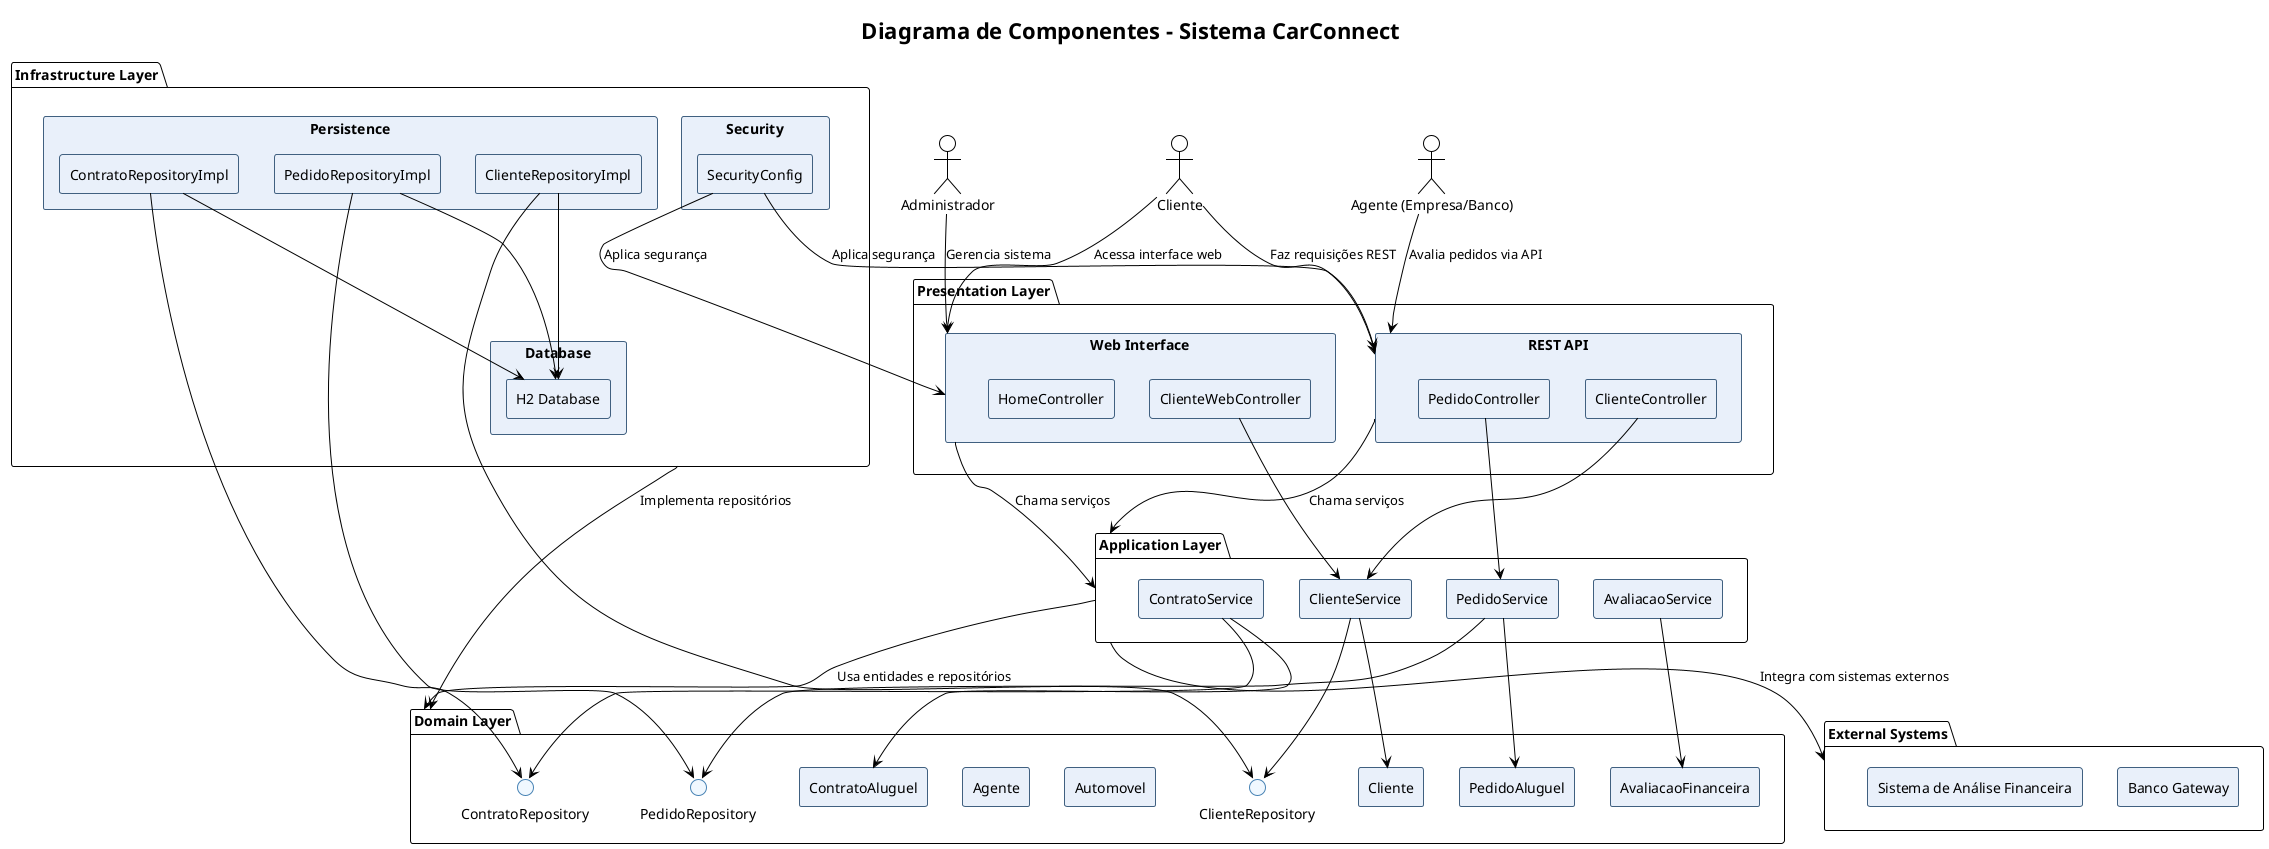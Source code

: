 @startuml
!theme plain
skinparam componentStyle rectangle
skinparam shadowing false
skinparam backgroundColor #FFFFFF
skinparam component {
    BackgroundColor #E9F0FA
    BorderColor #406080
    FontColor #000000
}
skinparam interface {
    BackgroundColor #F0F8FF
    BorderColor #4682B4
    FontColor #000000
}

title Diagrama de Componentes - Sistema CarConnect

actor "Cliente" as Cliente
actor "Agente (Empresa/Banco)" as Agente
actor "Administrador" as Admin

package "Presentation Layer" as presentation {
    component "Web Interface" as web_ui {
        component "ClienteWebController" as cliente_web_ctrl
        component "HomeController" as home_ctrl
    }
    
    component "REST API" as rest_api {
        component "ClienteController" as cliente_api_ctrl
        component "PedidoController" as pedido_api_ctrl
    }
}

package "Application Layer" as application {
    component "ClienteService" as cliente_service
    component "PedidoService" as pedido_service
    component "ContratoService" as contrato_service
    component "AvaliacaoService" as avaliacao_service
}

package "Domain Layer" as domain {
    component "Cliente" as cliente_entity
    component "PedidoAluguel" as pedido_entity
    component "ContratoAluguel" as contrato_entity
    component "AvaliacaoFinanceira" as avaliacao_entity
    component "Automovel" as automovel_entity
    component "Agente" as agente_entity
    
    interface "ClienteRepository" as cliente_repo_interface
    interface "PedidoRepository" as pedido_repo_interface
    interface "ContratoRepository" as contrato_repo_interface
}

package "Infrastructure Layer" as infrastructure {
    component "Database" as database {
        component "H2 Database" as h2_db
    }
    
    component "Security" as security {
        component "SecurityConfig" as security_config
    }
    
    component "Persistence" as persistence {
        component "ClienteRepositoryImpl" as cliente_repo_impl
        component "PedidoRepositoryImpl" as pedido_repo_impl
        component "ContratoRepositoryImpl" as contrato_repo_impl
    }
}

package "External Systems" as external {
    component "Banco Gateway" as banco_gateway
    component "Sistema de Análise Financeira" as analise_financeira
}

Cliente --> web_ui : "Acessa interface web"
Cliente --> rest_api : "Faz requisições REST"
Agente --> rest_api : "Avalia pedidos via API"
Admin --> web_ui : "Gerencia sistema"

web_ui --> application : "Chama serviços"
rest_api --> application : "Chama serviços"

application --> domain : "Usa entidades e repositórios"

infrastructure --> domain : "Implementa repositórios"

application --> external : "Integra com sistemas externos"

cliente_web_ctrl --> cliente_service
cliente_api_ctrl --> cliente_service
pedido_api_ctrl --> pedido_service

cliente_service --> cliente_entity
cliente_service --> cliente_repo_interface
pedido_service --> pedido_entity
pedido_service --> pedido_repo_interface
contrato_service --> contrato_entity
contrato_service --> contrato_repo_interface
avaliacao_service --> avaliacao_entity

cliente_repo_impl --> cliente_repo_interface
pedido_repo_impl --> pedido_repo_interface
contrato_repo_impl --> contrato_repo_interface

cliente_repo_impl --> h2_db
pedido_repo_impl --> h2_db
contrato_repo_impl --> h2_db

security_config --> web_ui : "Aplica segurança"
security_config --> rest_api : "Aplica segurança"

@enduml
